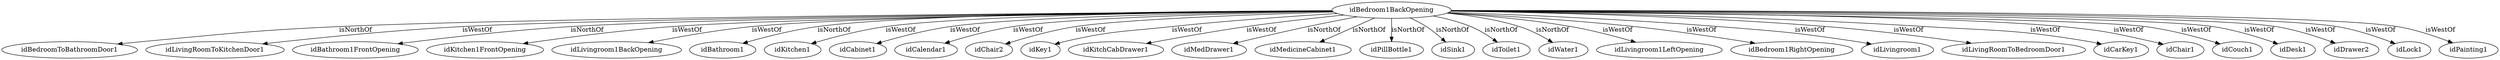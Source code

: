 strict digraph  {
idBedroom1BackOpening [node_type=entity_node];
idBedroomToBathroomDoor1 [node_type=entity_node];
idLivingRoomToKitchenDoor1 [node_type=entity_node];
idBathroom1FrontOpening [node_type=entity_node];
idKitchen1FrontOpening [node_type=entity_node];
idLivingroom1BackOpening [node_type=entity_node];
idBathroom1 [node_type=entity_node];
idKitchen1 [node_type=entity_node];
idCabinet1 [node_type=entity_node];
idCalendar1 [node_type=entity_node];
idChair2 [node_type=entity_node];
idKey1 [node_type=entity_node];
idKitchCabDrawer1 [node_type=entity_node];
idMedDrawer1 [node_type=entity_node];
idMedicineCabinet1 [node_type=entity_node];
idPillBottle1 [node_type=entity_node];
idSink1 [node_type=entity_node];
idToilet1 [node_type=entity_node];
idWater1 [node_type=entity_node];
idLivingroom1LeftOpening [node_type=entity_node];
idBedroom1RightOpening [node_type=entity_node];
idLivingroom1 [node_type=entity_node];
idLivingRoomToBedroomDoor1 [node_type=entity_node];
idCarKey1 [node_type=entity_node];
idChair1 [node_type=entity_node];
idCouch1 [node_type=entity_node];
idDesk1 [node_type=entity_node];
idDrawer2 [node_type=entity_node];
idLock1 [node_type=entity_node];
idPainting1 [node_type=entity_node];
idBedroom1BackOpening -> idBedroomToBathroomDoor1  [edge_type=relationship, label=isNorthOf];
idBedroom1BackOpening -> idLivingRoomToKitchenDoor1  [edge_type=relationship, label=isWestOf];
idBedroom1BackOpening -> idBathroom1FrontOpening  [edge_type=relationship, label=isNorthOf];
idBedroom1BackOpening -> idKitchen1FrontOpening  [edge_type=relationship, label=isWestOf];
idBedroom1BackOpening -> idLivingroom1BackOpening  [edge_type=relationship, label=isWestOf];
idBedroom1BackOpening -> idBathroom1  [edge_type=relationship, label=isNorthOf];
idBedroom1BackOpening -> idKitchen1  [edge_type=relationship, label=isWestOf];
idBedroom1BackOpening -> idCabinet1  [edge_type=relationship, label=isWestOf];
idBedroom1BackOpening -> idCalendar1  [edge_type=relationship, label=isWestOf];
idBedroom1BackOpening -> idChair2  [edge_type=relationship, label=isWestOf];
idBedroom1BackOpening -> idKey1  [edge_type=relationship, label=isWestOf];
idBedroom1BackOpening -> idKitchCabDrawer1  [edge_type=relationship, label=isWestOf];
idBedroom1BackOpening -> idMedDrawer1  [edge_type=relationship, label=isNorthOf];
idBedroom1BackOpening -> idMedicineCabinet1  [edge_type=relationship, label=isNorthOf];
idBedroom1BackOpening -> idPillBottle1  [edge_type=relationship, label=isNorthOf];
idBedroom1BackOpening -> idSink1  [edge_type=relationship, label=isNorthOf];
idBedroom1BackOpening -> idToilet1  [edge_type=relationship, label=isNorthOf];
idBedroom1BackOpening -> idWater1  [edge_type=relationship, label=isNorthOf];
idBedroom1BackOpening -> idLivingroom1LeftOpening  [edge_type=relationship, label=isWestOf];
idBedroom1BackOpening -> idBedroom1RightOpening  [edge_type=relationship, label=isWestOf];
idBedroom1BackOpening -> idLivingroom1  [edge_type=relationship, label=isWestOf];
idBedroom1BackOpening -> idLivingRoomToBedroomDoor1  [edge_type=relationship, label=isWestOf];
idBedroom1BackOpening -> idCarKey1  [edge_type=relationship, label=isWestOf];
idBedroom1BackOpening -> idChair1  [edge_type=relationship, label=isWestOf];
idBedroom1BackOpening -> idCouch1  [edge_type=relationship, label=isWestOf];
idBedroom1BackOpening -> idDesk1  [edge_type=relationship, label=isWestOf];
idBedroom1BackOpening -> idDrawer2  [edge_type=relationship, label=isWestOf];
idBedroom1BackOpening -> idLock1  [edge_type=relationship, label=isWestOf];
idBedroom1BackOpening -> idPainting1  [edge_type=relationship, label=isWestOf];
}
